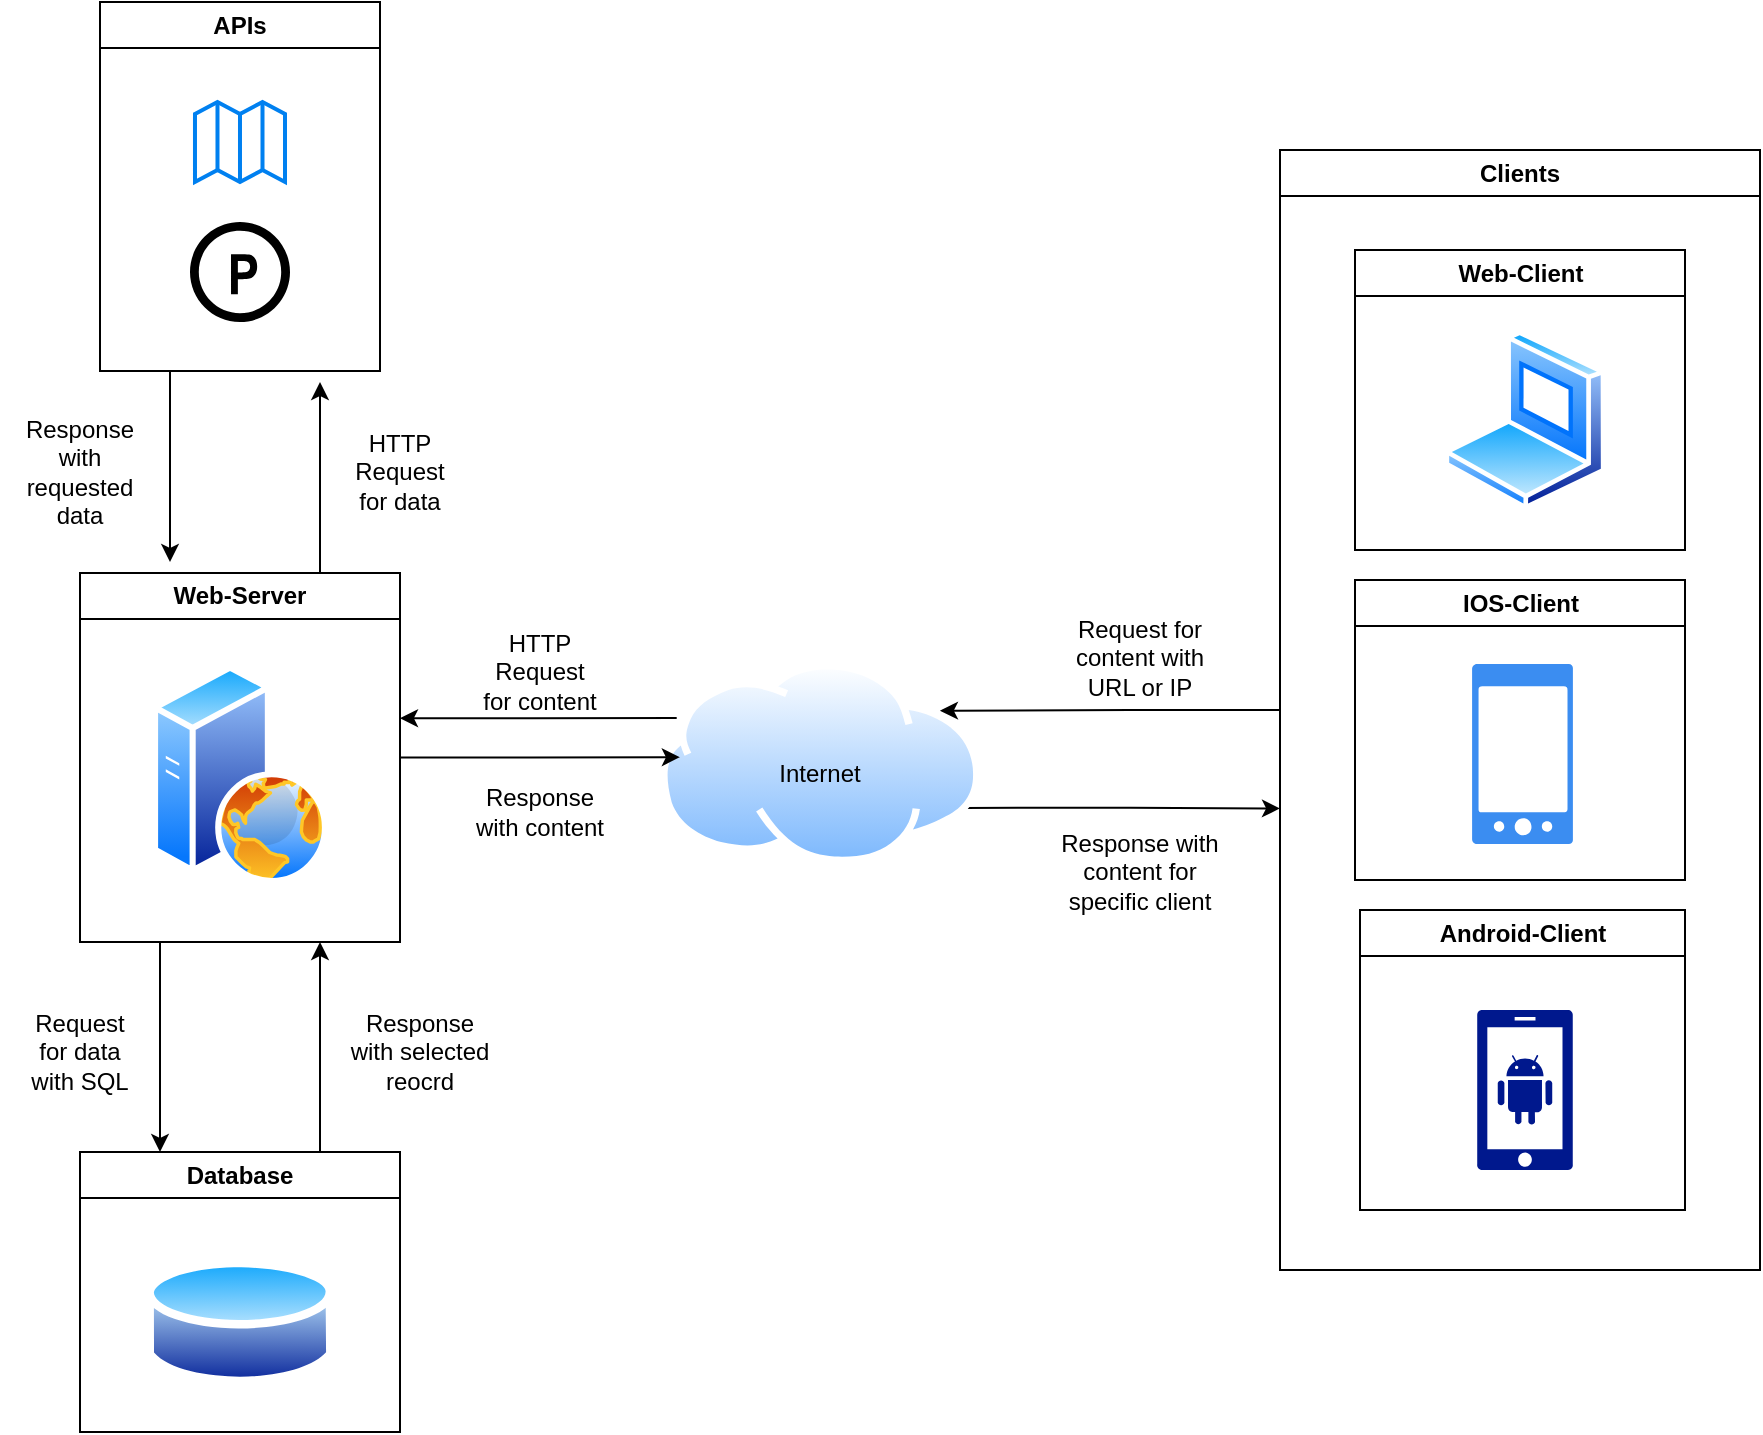 <mxfile version="24.3.1" type="device">
  <diagram name="Seite-1" id="4RNMc8Weuc3gHCreVK_Y">
    <mxGraphModel dx="1363" dy="2012" grid="1" gridSize="10" guides="1" tooltips="1" connect="1" arrows="1" fold="1" page="1" pageScale="1" pageWidth="827" pageHeight="1169" math="0" shadow="0">
      <root>
        <mxCell id="0" />
        <mxCell id="1" parent="0" />
        <mxCell id="ccacx01Hj2YKj_cx2lYP-28" style="edgeStyle=orthogonalEdgeStyle;rounded=0;orthogonalLoop=1;jettySize=auto;html=1;exitX=0.75;exitY=0;exitDx=0;exitDy=0;entryX=0.75;entryY=1;entryDx=0;entryDy=0;" edge="1" parent="1" source="ccacx01Hj2YKj_cx2lYP-1" target="ccacx01Hj2YKj_cx2lYP-11">
          <mxGeometry relative="1" as="geometry" />
        </mxCell>
        <mxCell id="ccacx01Hj2YKj_cx2lYP-1" value="&lt;div&gt;Database&lt;/div&gt;" style="swimlane;whiteSpace=wrap;html=1;" vertex="1" parent="1">
          <mxGeometry x="160" y="445" width="160" height="140" as="geometry" />
        </mxCell>
        <mxCell id="ccacx01Hj2YKj_cx2lYP-19" value="" style="image;aspect=fixed;perimeter=ellipsePerimeter;html=1;align=center;shadow=0;dashed=0;spacingTop=3;image=img/lib/active_directory/database.svg;" vertex="1" parent="ccacx01Hj2YKj_cx2lYP-1">
          <mxGeometry x="32.7" y="50" width="94.59" height="70" as="geometry" />
        </mxCell>
        <mxCell id="ccacx01Hj2YKj_cx2lYP-5" value="&lt;div&gt;Clients&lt;/div&gt;" style="swimlane;whiteSpace=wrap;html=1;" vertex="1" parent="1">
          <mxGeometry x="760" y="-56" width="240" height="560" as="geometry" />
        </mxCell>
        <mxCell id="ccacx01Hj2YKj_cx2lYP-9" value="IOS-Client" style="swimlane;whiteSpace=wrap;html=1;" vertex="1" parent="ccacx01Hj2YKj_cx2lYP-5">
          <mxGeometry x="37.5" y="215" width="165" height="150" as="geometry" />
        </mxCell>
        <mxCell id="ccacx01Hj2YKj_cx2lYP-24" value="" style="sketch=0;html=1;aspect=fixed;strokeColor=none;shadow=0;fillColor=#3B8DF1;verticalAlign=top;labelPosition=center;verticalLabelPosition=bottom;shape=mxgraph.gcp2.phone_android" vertex="1" parent="ccacx01Hj2YKj_cx2lYP-9">
          <mxGeometry x="58.55" y="42" width="50.4" height="90" as="geometry" />
        </mxCell>
        <mxCell id="ccacx01Hj2YKj_cx2lYP-8" value="&lt;div&gt;Web-Client&lt;/div&gt;" style="swimlane;whiteSpace=wrap;html=1;" vertex="1" parent="ccacx01Hj2YKj_cx2lYP-5">
          <mxGeometry x="37.5" y="50" width="165" height="150" as="geometry" />
        </mxCell>
        <mxCell id="ccacx01Hj2YKj_cx2lYP-22" value="" style="image;aspect=fixed;perimeter=ellipsePerimeter;html=1;align=center;shadow=0;dashed=0;spacingTop=3;image=img/lib/active_directory/laptop_client.svg;" vertex="1" parent="ccacx01Hj2YKj_cx2lYP-8">
          <mxGeometry x="44.5" y="40" width="81" height="90" as="geometry" />
        </mxCell>
        <mxCell id="ccacx01Hj2YKj_cx2lYP-10" value="&lt;div&gt;Android-Client&lt;/div&gt;" style="swimlane;whiteSpace=wrap;html=1;" vertex="1" parent="ccacx01Hj2YKj_cx2lYP-5">
          <mxGeometry x="40" y="380" width="162.5" height="150" as="geometry" />
        </mxCell>
        <mxCell id="ccacx01Hj2YKj_cx2lYP-23" value="" style="sketch=0;aspect=fixed;pointerEvents=1;shadow=0;dashed=0;html=1;strokeColor=none;labelPosition=center;verticalLabelPosition=bottom;verticalAlign=top;align=center;fillColor=#00188D;shape=mxgraph.mscae.enterprise.android_phone" vertex="1" parent="ccacx01Hj2YKj_cx2lYP-10">
          <mxGeometry x="58.5" y="50" width="48" height="80" as="geometry" />
        </mxCell>
        <mxCell id="ccacx01Hj2YKj_cx2lYP-27" style="edgeStyle=orthogonalEdgeStyle;rounded=0;orthogonalLoop=1;jettySize=auto;html=1;exitX=0.25;exitY=1;exitDx=0;exitDy=0;entryX=0.25;entryY=0;entryDx=0;entryDy=0;" edge="1" parent="1" source="ccacx01Hj2YKj_cx2lYP-11" target="ccacx01Hj2YKj_cx2lYP-1">
          <mxGeometry relative="1" as="geometry" />
        </mxCell>
        <mxCell id="ccacx01Hj2YKj_cx2lYP-48" style="edgeStyle=orthogonalEdgeStyle;rounded=0;orthogonalLoop=1;jettySize=auto;html=1;exitX=0.75;exitY=0;exitDx=0;exitDy=0;" edge="1" parent="1" source="ccacx01Hj2YKj_cx2lYP-11">
          <mxGeometry relative="1" as="geometry">
            <mxPoint x="280" y="60" as="targetPoint" />
          </mxGeometry>
        </mxCell>
        <mxCell id="ccacx01Hj2YKj_cx2lYP-11" value="Web-Server" style="swimlane;whiteSpace=wrap;html=1;startSize=23;" vertex="1" parent="1">
          <mxGeometry x="160" y="155.5" width="160" height="184.5" as="geometry" />
        </mxCell>
        <mxCell id="ccacx01Hj2YKj_cx2lYP-18" value="" style="image;aspect=fixed;perimeter=ellipsePerimeter;html=1;align=center;shadow=0;dashed=0;spacingTop=3;image=img/lib/active_directory/web_server.svg;" vertex="1" parent="ccacx01Hj2YKj_cx2lYP-11">
          <mxGeometry x="36" y="45.5" width="88" height="110" as="geometry" />
        </mxCell>
        <mxCell id="ccacx01Hj2YKj_cx2lYP-39" style="edgeStyle=orthogonalEdgeStyle;rounded=0;orthogonalLoop=1;jettySize=auto;html=1;exitX=1;exitY=0.75;exitDx=0;exitDy=0;" edge="1" parent="1" source="ccacx01Hj2YKj_cx2lYP-20">
          <mxGeometry relative="1" as="geometry">
            <mxPoint x="760" y="273.238" as="targetPoint" />
          </mxGeometry>
        </mxCell>
        <mxCell id="ccacx01Hj2YKj_cx2lYP-52" style="edgeStyle=orthogonalEdgeStyle;rounded=0;orthogonalLoop=1;jettySize=auto;html=1;exitX=0;exitY=0.25;exitDx=0;exitDy=0;" edge="1" parent="1" source="ccacx01Hj2YKj_cx2lYP-20">
          <mxGeometry relative="1" as="geometry">
            <mxPoint x="320" y="228.074" as="targetPoint" />
          </mxGeometry>
        </mxCell>
        <mxCell id="ccacx01Hj2YKj_cx2lYP-20" value="" style="image;aspect=fixed;perimeter=ellipsePerimeter;html=1;align=center;shadow=0;dashed=0;spacingTop=3;image=img/lib/active_directory/internet_cloud.svg;" vertex="1" parent="1">
          <mxGeometry x="450" y="200" width="160.32" height="101" as="geometry" />
        </mxCell>
        <mxCell id="ccacx01Hj2YKj_cx2lYP-21" value="Internet" style="text;html=1;align=center;verticalAlign=middle;whiteSpace=wrap;rounded=0;" vertex="1" parent="1">
          <mxGeometry x="500.16" y="241" width="60" height="30" as="geometry" />
        </mxCell>
        <mxCell id="ccacx01Hj2YKj_cx2lYP-26" value="Request for data with SQL" style="text;html=1;align=center;verticalAlign=middle;whiteSpace=wrap;rounded=0;" vertex="1" parent="1">
          <mxGeometry x="130" y="380" width="60" height="30" as="geometry" />
        </mxCell>
        <mxCell id="ccacx01Hj2YKj_cx2lYP-29" value="Response with selected reocrd" style="text;html=1;align=center;verticalAlign=middle;whiteSpace=wrap;rounded=0;" vertex="1" parent="1">
          <mxGeometry x="290" y="380" width="80" height="30" as="geometry" />
        </mxCell>
        <mxCell id="ccacx01Hj2YKj_cx2lYP-34" value="HTTP Request for content" style="text;html=1;align=center;verticalAlign=middle;whiteSpace=wrap;rounded=0;" vertex="1" parent="1">
          <mxGeometry x="360" y="190" width="60" height="30" as="geometry" />
        </mxCell>
        <mxCell id="ccacx01Hj2YKj_cx2lYP-35" style="edgeStyle=orthogonalEdgeStyle;rounded=0;orthogonalLoop=1;jettySize=auto;html=1;exitX=1;exitY=0.5;exitDx=0;exitDy=0;entryX=0.062;entryY=0.471;entryDx=0;entryDy=0;entryPerimeter=0;" edge="1" parent="1" source="ccacx01Hj2YKj_cx2lYP-11" target="ccacx01Hj2YKj_cx2lYP-20">
          <mxGeometry relative="1" as="geometry" />
        </mxCell>
        <mxCell id="ccacx01Hj2YKj_cx2lYP-36" value="Response with content" style="text;html=1;align=center;verticalAlign=middle;whiteSpace=wrap;rounded=0;" vertex="1" parent="1">
          <mxGeometry x="355" y="260" width="70" height="30" as="geometry" />
        </mxCell>
        <mxCell id="ccacx01Hj2YKj_cx2lYP-38" value="Request for content with URL or IP" style="text;html=1;align=center;verticalAlign=middle;whiteSpace=wrap;rounded=0;" vertex="1" parent="1">
          <mxGeometry x="650" y="183" width="80" height="30" as="geometry" />
        </mxCell>
        <mxCell id="ccacx01Hj2YKj_cx2lYP-40" value="Response with content for specific client" style="text;html=1;align=center;verticalAlign=middle;whiteSpace=wrap;rounded=0;" vertex="1" parent="1">
          <mxGeometry x="640" y="290" width="100" height="30" as="geometry" />
        </mxCell>
        <mxCell id="ccacx01Hj2YKj_cx2lYP-47" style="edgeStyle=orthogonalEdgeStyle;rounded=0;orthogonalLoop=1;jettySize=auto;html=1;exitX=0.25;exitY=1;exitDx=0;exitDy=0;" edge="1" parent="1" source="ccacx01Hj2YKj_cx2lYP-41">
          <mxGeometry relative="1" as="geometry">
            <mxPoint x="205" y="150" as="targetPoint" />
          </mxGeometry>
        </mxCell>
        <mxCell id="ccacx01Hj2YKj_cx2lYP-41" value="APIs" style="swimlane;whiteSpace=wrap;html=1;startSize=23;" vertex="1" parent="1">
          <mxGeometry x="170" y="-130" width="140" height="184.5" as="geometry" />
        </mxCell>
        <mxCell id="ccacx01Hj2YKj_cx2lYP-43" value="" style="html=1;verticalLabelPosition=bottom;align=center;labelBackgroundColor=#ffffff;verticalAlign=top;strokeWidth=2;strokeColor=#0080F0;shadow=0;dashed=0;shape=mxgraph.ios7.icons.map;" vertex="1" parent="ccacx01Hj2YKj_cx2lYP-41">
          <mxGeometry x="47.49" y="50" width="45.01" height="40" as="geometry" />
        </mxCell>
        <mxCell id="ccacx01Hj2YKj_cx2lYP-46" value="" style="shape=mxgraph.signs.travel.parking_2;html=1;pointerEvents=1;fillColor=#000000;strokeColor=none;verticalLabelPosition=bottom;verticalAlign=top;align=center;" vertex="1" parent="ccacx01Hj2YKj_cx2lYP-41">
          <mxGeometry x="45" y="110" width="50" height="50" as="geometry" />
        </mxCell>
        <mxCell id="ccacx01Hj2YKj_cx2lYP-49" value="HTTP Request for data" style="text;html=1;align=center;verticalAlign=middle;whiteSpace=wrap;rounded=0;" vertex="1" parent="1">
          <mxGeometry x="290" y="90" width="60" height="30" as="geometry" />
        </mxCell>
        <mxCell id="ccacx01Hj2YKj_cx2lYP-50" value="Response with requested data" style="text;html=1;align=center;verticalAlign=middle;whiteSpace=wrap;rounded=0;" vertex="1" parent="1">
          <mxGeometry x="120" y="90" width="80" height="30" as="geometry" />
        </mxCell>
        <mxCell id="ccacx01Hj2YKj_cx2lYP-53" style="edgeStyle=orthogonalEdgeStyle;rounded=0;orthogonalLoop=1;jettySize=auto;html=1;exitX=0;exitY=0.5;exitDx=0;exitDy=0;entryX=0.873;entryY=0.241;entryDx=0;entryDy=0;entryPerimeter=0;" edge="1" parent="1" source="ccacx01Hj2YKj_cx2lYP-5" target="ccacx01Hj2YKj_cx2lYP-20">
          <mxGeometry relative="1" as="geometry" />
        </mxCell>
      </root>
    </mxGraphModel>
  </diagram>
</mxfile>
